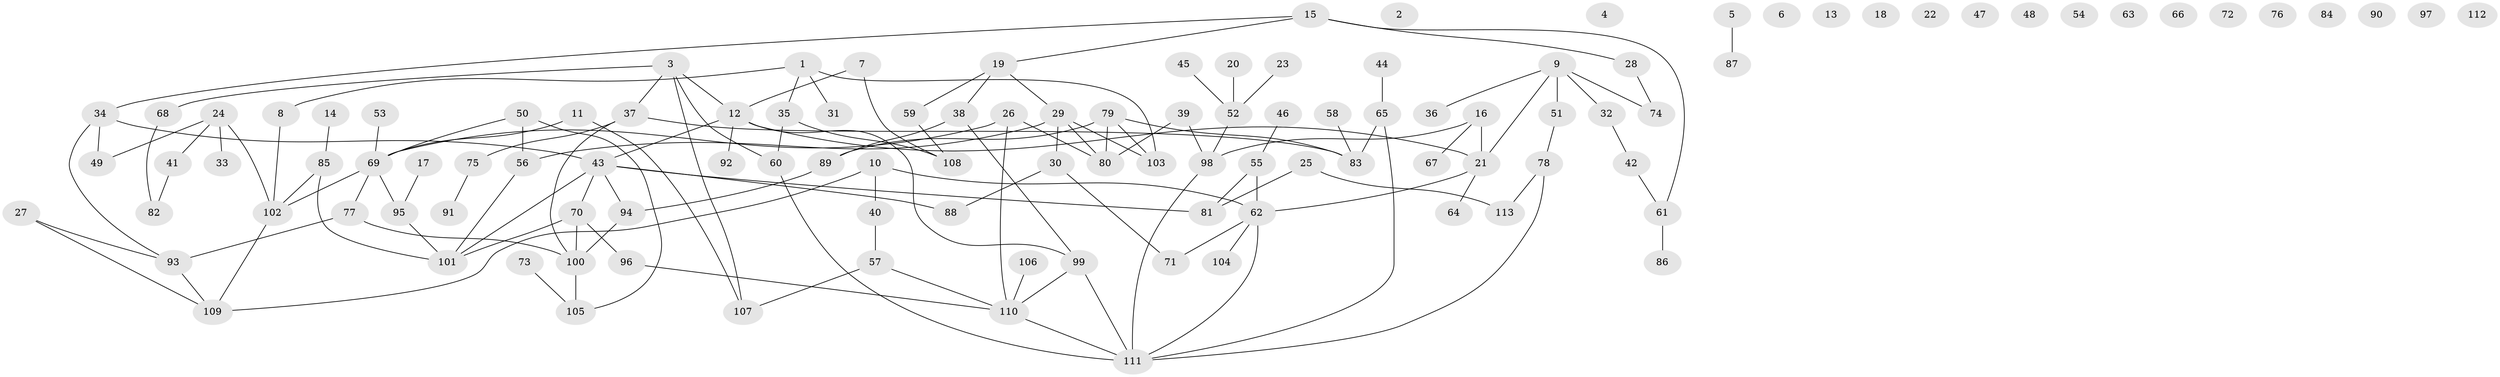 // coarse degree distribution, {1: 0.07692307692307693, 2: 0.23076923076923078, 4: 0.20512820512820512, 6: 0.07692307692307693, 3: 0.15384615384615385, 7: 0.1282051282051282, 5: 0.10256410256410256, 8: 0.02564102564102564}
// Generated by graph-tools (version 1.1) at 2025/35/03/04/25 23:35:58]
// undirected, 113 vertices, 136 edges
graph export_dot {
  node [color=gray90,style=filled];
  1;
  2;
  3;
  4;
  5;
  6;
  7;
  8;
  9;
  10;
  11;
  12;
  13;
  14;
  15;
  16;
  17;
  18;
  19;
  20;
  21;
  22;
  23;
  24;
  25;
  26;
  27;
  28;
  29;
  30;
  31;
  32;
  33;
  34;
  35;
  36;
  37;
  38;
  39;
  40;
  41;
  42;
  43;
  44;
  45;
  46;
  47;
  48;
  49;
  50;
  51;
  52;
  53;
  54;
  55;
  56;
  57;
  58;
  59;
  60;
  61;
  62;
  63;
  64;
  65;
  66;
  67;
  68;
  69;
  70;
  71;
  72;
  73;
  74;
  75;
  76;
  77;
  78;
  79;
  80;
  81;
  82;
  83;
  84;
  85;
  86;
  87;
  88;
  89;
  90;
  91;
  92;
  93;
  94;
  95;
  96;
  97;
  98;
  99;
  100;
  101;
  102;
  103;
  104;
  105;
  106;
  107;
  108;
  109;
  110;
  111;
  112;
  113;
  1 -- 8;
  1 -- 31;
  1 -- 35;
  1 -- 103;
  3 -- 12;
  3 -- 37;
  3 -- 60;
  3 -- 68;
  3 -- 107;
  5 -- 87;
  7 -- 12;
  7 -- 108;
  8 -- 102;
  9 -- 21;
  9 -- 32;
  9 -- 36;
  9 -- 51;
  9 -- 74;
  10 -- 40;
  10 -- 62;
  10 -- 109;
  11 -- 69;
  11 -- 107;
  12 -- 21;
  12 -- 43;
  12 -- 92;
  12 -- 99;
  14 -- 85;
  15 -- 19;
  15 -- 28;
  15 -- 34;
  15 -- 61;
  16 -- 21;
  16 -- 67;
  16 -- 98;
  17 -- 95;
  19 -- 29;
  19 -- 38;
  19 -- 59;
  20 -- 52;
  21 -- 62;
  21 -- 64;
  23 -- 52;
  24 -- 33;
  24 -- 41;
  24 -- 49;
  24 -- 102;
  25 -- 81;
  25 -- 113;
  26 -- 69;
  26 -- 80;
  26 -- 110;
  27 -- 93;
  27 -- 109;
  28 -- 74;
  29 -- 30;
  29 -- 56;
  29 -- 80;
  29 -- 103;
  30 -- 71;
  30 -- 88;
  32 -- 42;
  34 -- 43;
  34 -- 49;
  34 -- 93;
  35 -- 60;
  35 -- 108;
  37 -- 75;
  37 -- 83;
  37 -- 100;
  38 -- 89;
  38 -- 99;
  39 -- 80;
  39 -- 98;
  40 -- 57;
  41 -- 82;
  42 -- 61;
  43 -- 70;
  43 -- 81;
  43 -- 88;
  43 -- 94;
  43 -- 101;
  44 -- 65;
  45 -- 52;
  46 -- 55;
  50 -- 56;
  50 -- 69;
  50 -- 105;
  51 -- 78;
  52 -- 98;
  53 -- 69;
  55 -- 62;
  55 -- 81;
  56 -- 101;
  57 -- 107;
  57 -- 110;
  58 -- 83;
  59 -- 108;
  60 -- 111;
  61 -- 86;
  62 -- 71;
  62 -- 104;
  62 -- 111;
  65 -- 83;
  65 -- 111;
  68 -- 82;
  69 -- 77;
  69 -- 95;
  69 -- 102;
  70 -- 96;
  70 -- 100;
  70 -- 101;
  73 -- 105;
  75 -- 91;
  77 -- 93;
  77 -- 100;
  78 -- 111;
  78 -- 113;
  79 -- 80;
  79 -- 83;
  79 -- 89;
  79 -- 103;
  85 -- 101;
  85 -- 102;
  89 -- 94;
  93 -- 109;
  94 -- 100;
  95 -- 101;
  96 -- 110;
  98 -- 111;
  99 -- 110;
  99 -- 111;
  100 -- 105;
  102 -- 109;
  106 -- 110;
  110 -- 111;
}
